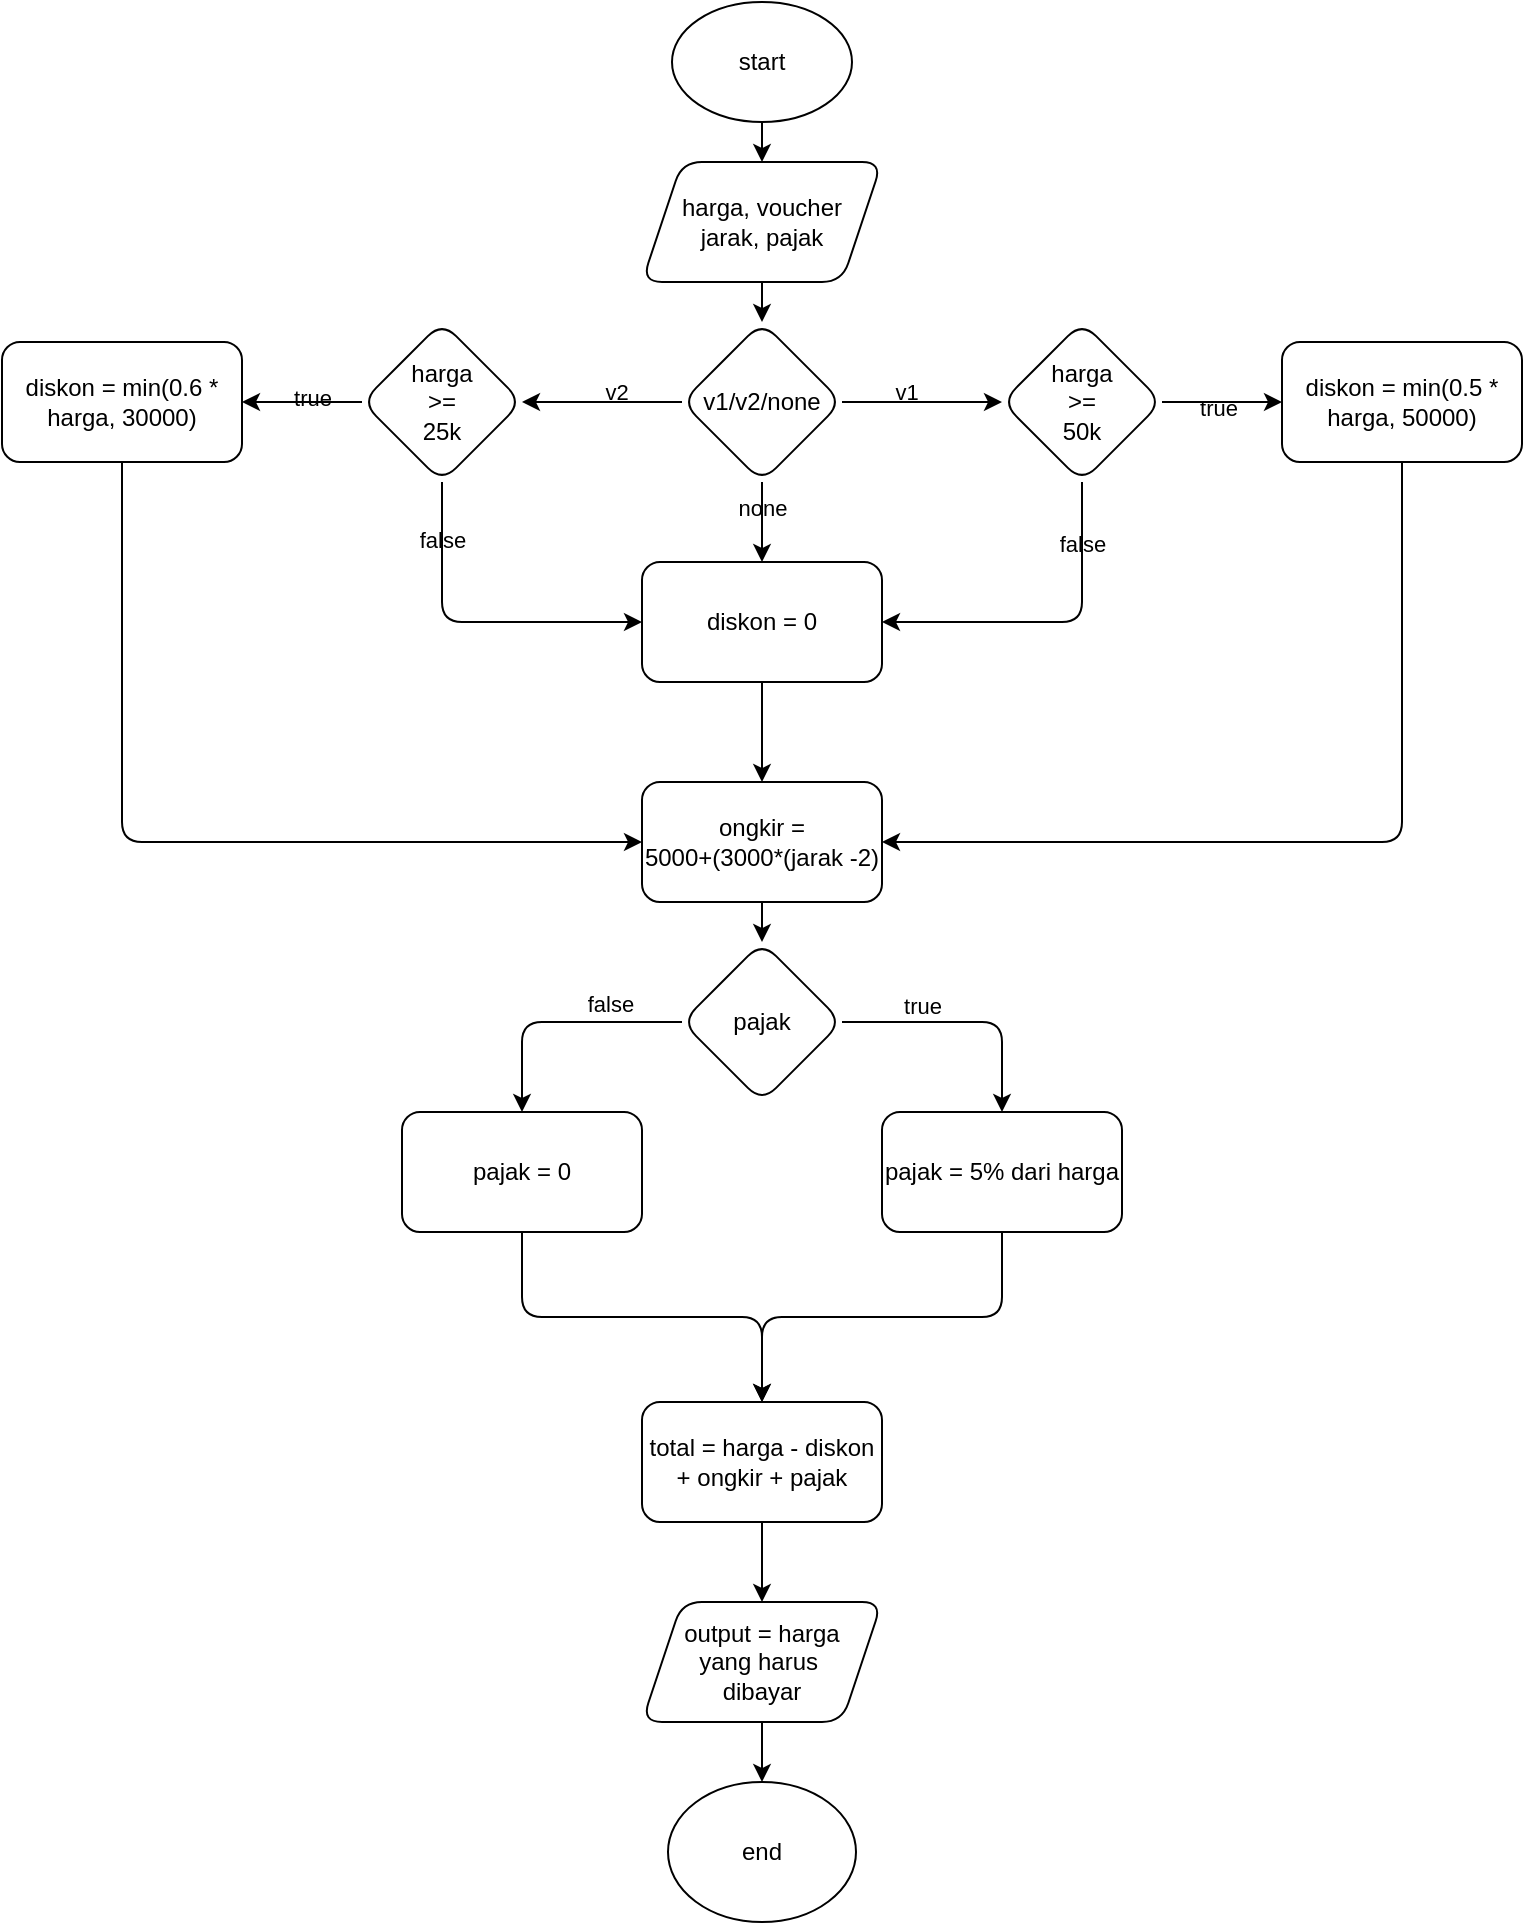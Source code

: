 <mxfile version="21.6.2" type="github">
  <diagram id="C5RBs43oDa-KdzZeNtuy" name="Page-1">
    <mxGraphModel dx="880" dy="522" grid="1" gridSize="10" guides="1" tooltips="1" connect="1" arrows="1" fold="1" page="1" pageScale="1" pageWidth="827" pageHeight="1169" background="#ffffff" math="0" shadow="0">
      <root>
        <mxCell id="WIyWlLk6GJQsqaUBKTNV-0" />
        <mxCell id="WIyWlLk6GJQsqaUBKTNV-1" parent="WIyWlLk6GJQsqaUBKTNV-0" />
        <mxCell id="Y8Z9LEFGTUUF-cQ1pWpx-2" value="" style="edgeStyle=orthogonalEdgeStyle;rounded=1;orthogonalLoop=1;jettySize=auto;html=1;labelBackgroundColor=none;fontColor=default;" parent="WIyWlLk6GJQsqaUBKTNV-1" source="Y8Z9LEFGTUUF-cQ1pWpx-0" target="Y8Z9LEFGTUUF-cQ1pWpx-1" edge="1">
          <mxGeometry relative="1" as="geometry" />
        </mxCell>
        <mxCell id="Y8Z9LEFGTUUF-cQ1pWpx-0" value="start" style="ellipse;whiteSpace=wrap;html=1;rounded=1;labelBackgroundColor=none;" parent="WIyWlLk6GJQsqaUBKTNV-1" vertex="1">
          <mxGeometry x="369" width="90" height="60" as="geometry" />
        </mxCell>
        <mxCell id="Y8Z9LEFGTUUF-cQ1pWpx-4" value="" style="edgeStyle=orthogonalEdgeStyle;rounded=1;orthogonalLoop=1;jettySize=auto;html=1;labelBackgroundColor=none;fontColor=default;" parent="WIyWlLk6GJQsqaUBKTNV-1" source="Y8Z9LEFGTUUF-cQ1pWpx-1" target="Y8Z9LEFGTUUF-cQ1pWpx-3" edge="1">
          <mxGeometry relative="1" as="geometry" />
        </mxCell>
        <mxCell id="Y8Z9LEFGTUUF-cQ1pWpx-1" value="harga, voucher&lt;br&gt;jarak, pajak" style="shape=parallelogram;perimeter=parallelogramPerimeter;whiteSpace=wrap;html=1;fixedSize=1;rounded=1;labelBackgroundColor=none;" parent="WIyWlLk6GJQsqaUBKTNV-1" vertex="1">
          <mxGeometry x="354" y="80" width="120" height="60" as="geometry" />
        </mxCell>
        <mxCell id="Y8Z9LEFGTUUF-cQ1pWpx-6" value="" style="edgeStyle=orthogonalEdgeStyle;rounded=1;orthogonalLoop=1;jettySize=auto;html=1;labelBackgroundColor=none;fontColor=default;" parent="WIyWlLk6GJQsqaUBKTNV-1" source="Y8Z9LEFGTUUF-cQ1pWpx-3" target="Y8Z9LEFGTUUF-cQ1pWpx-5" edge="1">
          <mxGeometry relative="1" as="geometry" />
        </mxCell>
        <mxCell id="Y8Z9LEFGTUUF-cQ1pWpx-25" value="none" style="edgeLabel;html=1;align=center;verticalAlign=middle;resizable=0;points=[];rounded=1;labelBackgroundColor=none;" parent="Y8Z9LEFGTUUF-cQ1pWpx-6" vertex="1" connectable="0">
          <mxGeometry x="-0.55" y="-1" relative="1" as="geometry">
            <mxPoint x="1" y="4" as="offset" />
          </mxGeometry>
        </mxCell>
        <mxCell id="Y8Z9LEFGTUUF-cQ1pWpx-12" value="" style="edgeStyle=orthogonalEdgeStyle;rounded=1;orthogonalLoop=1;jettySize=auto;html=1;labelBackgroundColor=none;fontColor=default;" parent="WIyWlLk6GJQsqaUBKTNV-1" source="Y8Z9LEFGTUUF-cQ1pWpx-3" target="Y8Z9LEFGTUUF-cQ1pWpx-11" edge="1">
          <mxGeometry relative="1" as="geometry" />
        </mxCell>
        <mxCell id="Y8Z9LEFGTUUF-cQ1pWpx-16" value="v1" style="edgeLabel;html=1;align=center;verticalAlign=middle;resizable=0;points=[];rounded=1;labelBackgroundColor=none;" parent="Y8Z9LEFGTUUF-cQ1pWpx-12" vertex="1" connectable="0">
          <mxGeometry x="-0.2" y="1" relative="1" as="geometry">
            <mxPoint y="-4" as="offset" />
          </mxGeometry>
        </mxCell>
        <mxCell id="Y8Z9LEFGTUUF-cQ1pWpx-20" value="" style="edgeStyle=orthogonalEdgeStyle;rounded=1;orthogonalLoop=1;jettySize=auto;html=1;labelBackgroundColor=none;fontColor=default;" parent="WIyWlLk6GJQsqaUBKTNV-1" source="Y8Z9LEFGTUUF-cQ1pWpx-3" target="Y8Z9LEFGTUUF-cQ1pWpx-19" edge="1">
          <mxGeometry relative="1" as="geometry" />
        </mxCell>
        <mxCell id="Y8Z9LEFGTUUF-cQ1pWpx-23" value="v2" style="edgeLabel;html=1;align=center;verticalAlign=middle;resizable=0;points=[];rounded=1;labelBackgroundColor=none;" parent="Y8Z9LEFGTUUF-cQ1pWpx-20" vertex="1" connectable="0">
          <mxGeometry x="-0.175" relative="1" as="geometry">
            <mxPoint y="-5" as="offset" />
          </mxGeometry>
        </mxCell>
        <mxCell id="Y8Z9LEFGTUUF-cQ1pWpx-3" value="v1/v2/none" style="rhombus;whiteSpace=wrap;html=1;rounded=1;labelBackgroundColor=none;" parent="WIyWlLk6GJQsqaUBKTNV-1" vertex="1">
          <mxGeometry x="374" y="160" width="80" height="80" as="geometry" />
        </mxCell>
        <mxCell id="Y8Z9LEFGTUUF-cQ1pWpx-31" value="" style="edgeStyle=orthogonalEdgeStyle;rounded=1;orthogonalLoop=1;jettySize=auto;html=1;labelBackgroundColor=none;fontColor=default;" parent="WIyWlLk6GJQsqaUBKTNV-1" source="Y8Z9LEFGTUUF-cQ1pWpx-5" target="Y8Z9LEFGTUUF-cQ1pWpx-30" edge="1">
          <mxGeometry relative="1" as="geometry" />
        </mxCell>
        <mxCell id="Y8Z9LEFGTUUF-cQ1pWpx-5" value="diskon = 0" style="whiteSpace=wrap;html=1;rounded=1;labelBackgroundColor=none;" parent="WIyWlLk6GJQsqaUBKTNV-1" vertex="1">
          <mxGeometry x="354" y="280" width="120" height="60" as="geometry" />
        </mxCell>
        <mxCell id="Y8Z9LEFGTUUF-cQ1pWpx-14" value="" style="edgeStyle=orthogonalEdgeStyle;rounded=1;orthogonalLoop=1;jettySize=auto;html=1;labelBackgroundColor=none;fontColor=default;" parent="WIyWlLk6GJQsqaUBKTNV-1" source="Y8Z9LEFGTUUF-cQ1pWpx-11" target="Y8Z9LEFGTUUF-cQ1pWpx-13" edge="1">
          <mxGeometry relative="1" as="geometry" />
        </mxCell>
        <mxCell id="Y8Z9LEFGTUUF-cQ1pWpx-27" value="true" style="edgeLabel;html=1;align=center;verticalAlign=middle;resizable=0;points=[];rounded=1;labelBackgroundColor=none;" parent="Y8Z9LEFGTUUF-cQ1pWpx-14" vertex="1" connectable="0">
          <mxGeometry x="-0.067" y="-3" relative="1" as="geometry">
            <mxPoint as="offset" />
          </mxGeometry>
        </mxCell>
        <mxCell id="Y8Z9LEFGTUUF-cQ1pWpx-15" style="edgeStyle=orthogonalEdgeStyle;rounded=1;orthogonalLoop=1;jettySize=auto;html=1;exitX=0.5;exitY=1;exitDx=0;exitDy=0;entryX=1;entryY=0.5;entryDx=0;entryDy=0;labelBackgroundColor=none;fontColor=default;" parent="WIyWlLk6GJQsqaUBKTNV-1" source="Y8Z9LEFGTUUF-cQ1pWpx-11" target="Y8Z9LEFGTUUF-cQ1pWpx-5" edge="1">
          <mxGeometry relative="1" as="geometry" />
        </mxCell>
        <mxCell id="Y8Z9LEFGTUUF-cQ1pWpx-26" value="false" style="edgeLabel;html=1;align=center;verticalAlign=middle;resizable=0;points=[];rounded=1;labelBackgroundColor=none;" parent="Y8Z9LEFGTUUF-cQ1pWpx-15" vertex="1" connectable="0">
          <mxGeometry x="-0.494" y="1" relative="1" as="geometry">
            <mxPoint x="-1" y="-12" as="offset" />
          </mxGeometry>
        </mxCell>
        <mxCell id="Y8Z9LEFGTUUF-cQ1pWpx-11" value="harga &lt;br&gt;&amp;gt;=&lt;br&gt;50k" style="rhombus;whiteSpace=wrap;html=1;rounded=1;labelBackgroundColor=none;" parent="WIyWlLk6GJQsqaUBKTNV-1" vertex="1">
          <mxGeometry x="534" y="160" width="80" height="80" as="geometry" />
        </mxCell>
        <mxCell id="Y8Z9LEFGTUUF-cQ1pWpx-32" style="edgeStyle=orthogonalEdgeStyle;rounded=1;orthogonalLoop=1;jettySize=auto;html=1;exitX=0.5;exitY=1;exitDx=0;exitDy=0;entryX=1;entryY=0.5;entryDx=0;entryDy=0;labelBackgroundColor=none;fontColor=default;" parent="WIyWlLk6GJQsqaUBKTNV-1" source="Y8Z9LEFGTUUF-cQ1pWpx-13" target="Y8Z9LEFGTUUF-cQ1pWpx-30" edge="1">
          <mxGeometry relative="1" as="geometry" />
        </mxCell>
        <mxCell id="Y8Z9LEFGTUUF-cQ1pWpx-13" value="diskon = min(0.5 * harga, 50000)" style="whiteSpace=wrap;html=1;rounded=1;labelBackgroundColor=none;" parent="WIyWlLk6GJQsqaUBKTNV-1" vertex="1">
          <mxGeometry x="674" y="170" width="120" height="60" as="geometry" />
        </mxCell>
        <mxCell id="Y8Z9LEFGTUUF-cQ1pWpx-22" value="" style="edgeStyle=orthogonalEdgeStyle;rounded=1;orthogonalLoop=1;jettySize=auto;html=1;labelBackgroundColor=none;fontColor=default;" parent="WIyWlLk6GJQsqaUBKTNV-1" source="Y8Z9LEFGTUUF-cQ1pWpx-19" target="Y8Z9LEFGTUUF-cQ1pWpx-21" edge="1">
          <mxGeometry relative="1" as="geometry" />
        </mxCell>
        <mxCell id="Y8Z9LEFGTUUF-cQ1pWpx-29" value="true" style="edgeLabel;html=1;align=center;verticalAlign=middle;resizable=0;points=[];rounded=1;labelBackgroundColor=none;" parent="Y8Z9LEFGTUUF-cQ1pWpx-22" vertex="1" connectable="0">
          <mxGeometry x="-0.167" y="4" relative="1" as="geometry">
            <mxPoint y="-6" as="offset" />
          </mxGeometry>
        </mxCell>
        <mxCell id="Y8Z9LEFGTUUF-cQ1pWpx-24" style="edgeStyle=orthogonalEdgeStyle;rounded=1;orthogonalLoop=1;jettySize=auto;html=1;exitX=0.5;exitY=1;exitDx=0;exitDy=0;entryX=0;entryY=0.5;entryDx=0;entryDy=0;labelBackgroundColor=none;fontColor=default;" parent="WIyWlLk6GJQsqaUBKTNV-1" source="Y8Z9LEFGTUUF-cQ1pWpx-19" target="Y8Z9LEFGTUUF-cQ1pWpx-5" edge="1">
          <mxGeometry relative="1" as="geometry" />
        </mxCell>
        <mxCell id="Y8Z9LEFGTUUF-cQ1pWpx-28" value="false" style="edgeLabel;html=1;align=center;verticalAlign=middle;resizable=0;points=[];rounded=1;labelBackgroundColor=none;" parent="Y8Z9LEFGTUUF-cQ1pWpx-24" vertex="1" connectable="0">
          <mxGeometry x="-0.671" y="-2" relative="1" as="geometry">
            <mxPoint x="2" y="1" as="offset" />
          </mxGeometry>
        </mxCell>
        <mxCell id="Y8Z9LEFGTUUF-cQ1pWpx-19" value="harga&lt;br&gt;&amp;gt;=&lt;br&gt;25k" style="rhombus;whiteSpace=wrap;html=1;rounded=1;labelBackgroundColor=none;" parent="WIyWlLk6GJQsqaUBKTNV-1" vertex="1">
          <mxGeometry x="214" y="160" width="80" height="80" as="geometry" />
        </mxCell>
        <mxCell id="Y8Z9LEFGTUUF-cQ1pWpx-33" style="edgeStyle=orthogonalEdgeStyle;rounded=1;orthogonalLoop=1;jettySize=auto;html=1;exitX=0.5;exitY=1;exitDx=0;exitDy=0;entryX=0;entryY=0.5;entryDx=0;entryDy=0;labelBackgroundColor=none;fontColor=default;" parent="WIyWlLk6GJQsqaUBKTNV-1" source="Y8Z9LEFGTUUF-cQ1pWpx-21" target="Y8Z9LEFGTUUF-cQ1pWpx-30" edge="1">
          <mxGeometry relative="1" as="geometry" />
        </mxCell>
        <mxCell id="Y8Z9LEFGTUUF-cQ1pWpx-21" value="diskon = min(0.6 * harga, 30000)" style="whiteSpace=wrap;html=1;rounded=1;labelBackgroundColor=none;" parent="WIyWlLk6GJQsqaUBKTNV-1" vertex="1">
          <mxGeometry x="34" y="170" width="120" height="60" as="geometry" />
        </mxCell>
        <mxCell id="Y8Z9LEFGTUUF-cQ1pWpx-35" value="" style="edgeStyle=orthogonalEdgeStyle;rounded=1;orthogonalLoop=1;jettySize=auto;html=1;labelBackgroundColor=none;fontColor=default;" parent="WIyWlLk6GJQsqaUBKTNV-1" source="Y8Z9LEFGTUUF-cQ1pWpx-30" target="Y8Z9LEFGTUUF-cQ1pWpx-34" edge="1">
          <mxGeometry relative="1" as="geometry" />
        </mxCell>
        <mxCell id="Y8Z9LEFGTUUF-cQ1pWpx-30" value="ongkir =&lt;br&gt;5000+(3000*(jarak -2)" style="whiteSpace=wrap;html=1;rounded=1;labelBackgroundColor=none;" parent="WIyWlLk6GJQsqaUBKTNV-1" vertex="1">
          <mxGeometry x="354" y="390" width="120" height="60" as="geometry" />
        </mxCell>
        <mxCell id="Y8Z9LEFGTUUF-cQ1pWpx-38" style="edgeStyle=orthogonalEdgeStyle;rounded=1;orthogonalLoop=1;jettySize=auto;html=1;exitX=0;exitY=0.5;exitDx=0;exitDy=0;entryX=0.5;entryY=0;entryDx=0;entryDy=0;labelBackgroundColor=none;fontColor=default;" parent="WIyWlLk6GJQsqaUBKTNV-1" source="Y8Z9LEFGTUUF-cQ1pWpx-34" target="Y8Z9LEFGTUUF-cQ1pWpx-37" edge="1">
          <mxGeometry relative="1" as="geometry" />
        </mxCell>
        <mxCell id="Y8Z9LEFGTUUF-cQ1pWpx-43" value="false" style="edgeLabel;html=1;align=center;verticalAlign=middle;resizable=0;points=[];rounded=1;labelBackgroundColor=none;" parent="Y8Z9LEFGTUUF-cQ1pWpx-38" vertex="1" connectable="0">
          <mxGeometry x="-0.424" relative="1" as="geometry">
            <mxPoint y="-9" as="offset" />
          </mxGeometry>
        </mxCell>
        <mxCell id="Y8Z9LEFGTUUF-cQ1pWpx-39" style="edgeStyle=orthogonalEdgeStyle;rounded=1;orthogonalLoop=1;jettySize=auto;html=1;exitX=1;exitY=0.5;exitDx=0;exitDy=0;entryX=0.5;entryY=0;entryDx=0;entryDy=0;labelBackgroundColor=none;fontColor=default;" parent="WIyWlLk6GJQsqaUBKTNV-1" source="Y8Z9LEFGTUUF-cQ1pWpx-34" target="Y8Z9LEFGTUUF-cQ1pWpx-36" edge="1">
          <mxGeometry relative="1" as="geometry">
            <Array as="points">
              <mxPoint x="534" y="510" />
            </Array>
          </mxGeometry>
        </mxCell>
        <mxCell id="Y8Z9LEFGTUUF-cQ1pWpx-42" value="true" style="edgeLabel;html=1;align=center;verticalAlign=middle;resizable=0;points=[];rounded=1;labelBackgroundColor=none;" parent="Y8Z9LEFGTUUF-cQ1pWpx-39" vertex="1" connectable="0">
          <mxGeometry x="-0.36" y="-1" relative="1" as="geometry">
            <mxPoint y="-9" as="offset" />
          </mxGeometry>
        </mxCell>
        <mxCell id="Y8Z9LEFGTUUF-cQ1pWpx-34" value="pajak" style="rhombus;whiteSpace=wrap;html=1;rounded=1;labelBackgroundColor=none;" parent="WIyWlLk6GJQsqaUBKTNV-1" vertex="1">
          <mxGeometry x="374" y="470" width="80" height="80" as="geometry" />
        </mxCell>
        <mxCell id="Y8Z9LEFGTUUF-cQ1pWpx-45" style="edgeStyle=orthogonalEdgeStyle;rounded=1;orthogonalLoop=1;jettySize=auto;html=1;exitX=0.5;exitY=1;exitDx=0;exitDy=0;entryX=0.5;entryY=0;entryDx=0;entryDy=0;labelBackgroundColor=none;fontColor=default;" parent="WIyWlLk6GJQsqaUBKTNV-1" source="Y8Z9LEFGTUUF-cQ1pWpx-36" target="Y8Z9LEFGTUUF-cQ1pWpx-44" edge="1">
          <mxGeometry relative="1" as="geometry" />
        </mxCell>
        <mxCell id="Y8Z9LEFGTUUF-cQ1pWpx-36" value="pajak = 5% dari harga" style="rounded=1;whiteSpace=wrap;html=1;labelBackgroundColor=none;" parent="WIyWlLk6GJQsqaUBKTNV-1" vertex="1">
          <mxGeometry x="474" y="555" width="120" height="60" as="geometry" />
        </mxCell>
        <mxCell id="Y8Z9LEFGTUUF-cQ1pWpx-46" style="edgeStyle=orthogonalEdgeStyle;rounded=1;orthogonalLoop=1;jettySize=auto;html=1;exitX=0.5;exitY=1;exitDx=0;exitDy=0;labelBackgroundColor=none;fontColor=default;" parent="WIyWlLk6GJQsqaUBKTNV-1" source="Y8Z9LEFGTUUF-cQ1pWpx-37" target="Y8Z9LEFGTUUF-cQ1pWpx-44" edge="1">
          <mxGeometry relative="1" as="geometry" />
        </mxCell>
        <mxCell id="Y8Z9LEFGTUUF-cQ1pWpx-37" value="pajak = 0" style="rounded=1;whiteSpace=wrap;html=1;labelBackgroundColor=none;" parent="WIyWlLk6GJQsqaUBKTNV-1" vertex="1">
          <mxGeometry x="234" y="555" width="120" height="60" as="geometry" />
        </mxCell>
        <mxCell id="Y8Z9LEFGTUUF-cQ1pWpx-48" value="" style="edgeStyle=orthogonalEdgeStyle;rounded=1;orthogonalLoop=1;jettySize=auto;html=1;labelBackgroundColor=none;fontColor=default;" parent="WIyWlLk6GJQsqaUBKTNV-1" source="Y8Z9LEFGTUUF-cQ1pWpx-44" edge="1">
          <mxGeometry relative="1" as="geometry">
            <mxPoint x="414" y="800" as="targetPoint" />
          </mxGeometry>
        </mxCell>
        <mxCell id="Y8Z9LEFGTUUF-cQ1pWpx-44" value="total = harga - diskon + ongkir + pajak" style="rounded=1;whiteSpace=wrap;html=1;labelBackgroundColor=none;" parent="WIyWlLk6GJQsqaUBKTNV-1" vertex="1">
          <mxGeometry x="354" y="700" width="120" height="60" as="geometry" />
        </mxCell>
        <mxCell id="Y8Z9LEFGTUUF-cQ1pWpx-51" style="edgeStyle=orthogonalEdgeStyle;rounded=1;orthogonalLoop=1;jettySize=auto;html=1;exitX=0.5;exitY=1;exitDx=0;exitDy=0;entryX=0.5;entryY=0;entryDx=0;entryDy=0;labelBackgroundColor=none;fontColor=default;" parent="WIyWlLk6GJQsqaUBKTNV-1" source="Y8Z9LEFGTUUF-cQ1pWpx-49" target="Y8Z9LEFGTUUF-cQ1pWpx-50" edge="1">
          <mxGeometry relative="1" as="geometry" />
        </mxCell>
        <mxCell id="Y8Z9LEFGTUUF-cQ1pWpx-49" value="output = harga&lt;br&gt;yang harus&amp;nbsp;&lt;br&gt;dibayar" style="shape=parallelogram;perimeter=parallelogramPerimeter;whiteSpace=wrap;html=1;fixedSize=1;rounded=1;labelBackgroundColor=none;" parent="WIyWlLk6GJQsqaUBKTNV-1" vertex="1">
          <mxGeometry x="354" y="800" width="120" height="60" as="geometry" />
        </mxCell>
        <mxCell id="Y8Z9LEFGTUUF-cQ1pWpx-50" value="end" style="ellipse;whiteSpace=wrap;html=1;rounded=1;labelBackgroundColor=none;" parent="WIyWlLk6GJQsqaUBKTNV-1" vertex="1">
          <mxGeometry x="367" y="890" width="94" height="70" as="geometry" />
        </mxCell>
      </root>
    </mxGraphModel>
  </diagram>
</mxfile>

